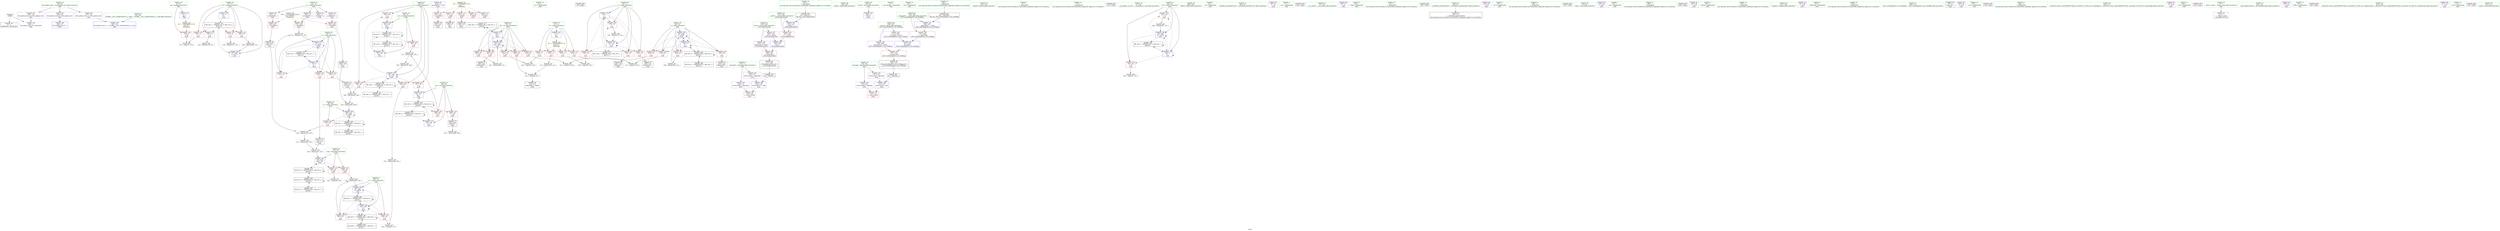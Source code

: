 digraph "SVFG" {
	label="SVFG";

	Node0x564576025de0 [shape=record,color=grey,label="{NodeID: 0\nNullPtr}"];
	Node0x564576025de0 -> Node0x56457604d5b0[style=solid];
	Node0x564576025de0 -> Node0x564576053a60[style=solid];
	Node0x564576050660 [shape=record,color=grey,label="{NodeID: 263\n137 = cmp(135, 136, )\n}"];
	Node0x5645760545f0 [shape=record,color=blue,label="{NodeID: 180\n88\<--210\nx\<--add34\nmain\n}"];
	Node0x5645760545f0 -> Node0x5645760526f0[style=dashed];
	Node0x5645760545f0 -> Node0x5645760545f0[style=dashed];
	Node0x5645760545f0 -> Node0x56457606c320[style=dashed];
	Node0x56457604b780 [shape=record,color=purple,label="{NodeID: 97\n274\<--35\narrayidx63\<--.str.8\nmain\n}"];
	Node0x56457604b780 -> Node0x564576053250[style=solid];
	Node0x564576026500 [shape=record,color=green,label="{NodeID: 14\n33\<--1\n.str.7\<--dummyObj\nGlob }"];
	Node0x564576082b90 [shape=record,color=black,label="{NodeID: 360\n48 = PHI()\n}"];
	Node0x564576066020 [shape=record,color=black,label="{NodeID: 277\nMR_16V_2 = PHI(MR_16V_4, MR_16V_1, )\npts\{79 \}\n}"];
	Node0x564576066020 -> Node0x5645760541e0[style=dashed];
	Node0x56457604f1b0 [shape=record,color=blue,label="{NodeID: 194\n324\<--325\n_M_n\<--\n_ZSt12setprecisioni\n}"];
	Node0x56457604f1b0 -> Node0x564576053590[style=dashed];
	Node0x56457604c370 [shape=record,color=red,label="{NodeID: 111\n182\<--11\n\<--n\nmain\n}"];
	Node0x56457604c370 -> Node0x564576050de0[style=solid];
	Node0x56457604a520 [shape=record,color=green,label="{NodeID: 28\n13\<--14\na\<--a_field_insensitive\nGlob }"];
	Node0x56457604a520 -> Node0x56457604e580[style=solid];
	Node0x56457604a520 -> Node0x56457604e650[style=solid];
	Node0x56457604a520 -> Node0x56457604e720[style=solid];
	Node0x56457604a520 -> Node0x56457604e7f0[style=solid];
	Node0x564576051850 [shape=record,color=red,label="{NodeID: 125\n158\<--76\n\<--i\nmain\n}"];
	Node0x564576051850 -> Node0x564576050ae0[style=solid];
	Node0x56457604b1d0 [shape=record,color=green,label="{NodeID: 42\n80\<--81\nmi\<--mi_field_insensitive\nmain\n}"];
	Node0x56457604b1d0 -> Node0x564576051fa0[style=solid];
	Node0x56457604b1d0 -> Node0x5645760542b0[style=solid];
	Node0x56457604b1d0 -> Node0x564576054ad0[style=solid];
	Node0x5645760523b0 [shape=record,color=red,label="{NodeID: 139\n206\<--86\n\<--q\nmain\n}"];
	Node0x5645760523b0 -> Node0x564576059b60[style=solid];
	Node0x56457604ce70 [shape=record,color=green,label="{NodeID: 56\n144\<--145\nprintf\<--printf_field_insensitive\n}"];
	Node0x564576052f10 [shape=record,color=red,label="{NodeID: 153\n125\<--124\n\<--coerce.dive8\nmain\n}"];
	Node0x56457604daf0 [shape=record,color=black,label="{NodeID: 70\n168\<--167\nidxprom19\<--\nmain\n}"];
	Node0x564576059560 [shape=record,color=grey,label="{NodeID: 250\n148 = Binary(147, 141, )\n}"];
	Node0x564576053b60 [shape=record,color=blue,label="{NodeID: 167\n66\<--9\nretval\<--\nmain\n}"];
	Node0x56457604e650 [shape=record,color=purple,label="{NodeID: 84\n169\<--13\narrayidx20\<--a\nmain\n}"];
	Node0x56457604e650 -> Node0x564576052fe0[style=solid];
	Node0x564576044ed0 [shape=record,color=green,label="{NodeID: 1\n7\<--1\n__dso_handle\<--dummyObj\nGlob }"];
	Node0x5645760507e0 [shape=record,color=grey,label="{NodeID: 264\n272 = cmp(269, 271, )\n}"];
	Node0x5645760507e0 -> Node0x56457604e170[style=solid];
	Node0x5645760546c0 [shape=record,color=blue,label="{NodeID: 181\n90\<--186\ny\<--\nmain\n}"];
	Node0x5645760546c0 -> Node0x5645760527c0[style=dashed];
	Node0x5645760546c0 -> Node0x564576052890[style=dashed];
	Node0x5645760546c0 -> Node0x5645760546c0[style=dashed];
	Node0x5645760546c0 -> Node0x564576054930[style=dashed];
	Node0x5645760546c0 -> Node0x564576069c20[style=dashed];
	Node0x5645760546c0 -> Node0x56457606c820[style=dashed];
	Node0x56457604b850 [shape=record,color=purple,label="{NodeID: 98\n346\<--36\nllvm.global_ctors_0\<--llvm.global_ctors\nGlob }"];
	Node0x56457604b850 -> Node0x564576053860[style=solid];
	Node0x564576049930 [shape=record,color=green,label="{NodeID: 15\n35\<--1\n.str.8\<--dummyObj\nGlob }"];
	Node0x564576082c90 [shape=record,color=black,label="{NodeID: 361\n107 = PHI(304, )\n}"];
	Node0x564576082c90 -> Node0x564576053c30[style=solid];
	Node0x564576066520 [shape=record,color=black,label="{NodeID: 278\nMR_18V_2 = PHI(MR_18V_3, MR_18V_1, )\npts\{81 \}\n}"];
	Node0x564576066520 -> Node0x5645760542b0[style=dashed];
	Node0x564576066520 -> Node0x564576066520[style=dashed];
	Node0x56457604c440 [shape=record,color=red,label="{NodeID: 112\n216\<--11\n\<--n\nmain\n}"];
	Node0x56457604c440 -> Node0x5645760504e0[style=solid];
	Node0x56457604a620 [shape=record,color=green,label="{NodeID: 29\n36\<--40\nllvm.global_ctors\<--llvm.global_ctors_field_insensitive\nGlob }"];
	Node0x56457604a620 -> Node0x56457604b850[style=solid];
	Node0x56457604a620 -> Node0x56457604b950[style=solid];
	Node0x56457604a620 -> Node0x56457604ba50[style=solid];
	Node0x564576051920 [shape=record,color=red,label="{NodeID: 126\n162\<--76\n\<--i\nmain\n}"];
	Node0x564576051920 -> Node0x56457604da20[style=solid];
	Node0x56457604b2a0 [shape=record,color=green,label="{NodeID: 43\n82\<--83\nma\<--ma_field_insensitive\nmain\n}"];
	Node0x56457604b2a0 -> Node0x564576052070[style=solid];
	Node0x56457604b2a0 -> Node0x564576052140[style=solid];
	Node0x56457604b2a0 -> Node0x564576054380[style=solid];
	Node0x56457604b2a0 -> Node0x564576054ba0[style=solid];
	Node0x564576052480 [shape=record,color=red,label="{NodeID: 140\n250\<--86\n\<--q\nmain\n}"];
	Node0x564576052480 -> Node0x564576059860[style=solid];
	Node0x56457604cf70 [shape=record,color=green,label="{NodeID: 57\n151\<--152\nfprintf\<--fprintf_field_insensitive\n}"];
	Node0x564576052fe0 [shape=record,color=red,label="{NodeID: 154\n170\<--169\n\<--arrayidx20\nmain\n}"];
	Node0x564576052fe0 -> Node0x564576059260[style=solid];
	Node0x56457604dbc0 [shape=record,color=black,label="{NodeID: 71\n202\<--201\nidxprom30\<--\nmain\n}"];
	Node0x5645760596e0 [shape=record,color=grey,label="{NodeID: 251\n246 = Binary(245, 141, )\n}"];
	Node0x5645760596e0 -> Node0x564576054a00[style=solid];
	Node0x564576053c30 [shape=record,color=blue,label="{NodeID: 168\n111\<--107\ncoerce.dive\<--call2\nmain\n}"];
	Node0x564576053c30 -> Node0x564576052e40[style=dashed];
	Node0x56457604e720 [shape=record,color=purple,label="{NodeID: 85\n203\<--13\narrayidx31\<--a\nmain\n}"];
	Node0x56457604e720 -> Node0x5645760530b0[style=solid];
	Node0x564576026820 [shape=record,color=green,label="{NodeID: 2\n9\<--1\n\<--dummyObj\nCan only get source location for instruction, argument, global var or function.}"];
	Node0x564576050960 [shape=record,color=grey,label="{NodeID: 265\n221 = cmp(219, 220, )\n}"];
	Node0x564576054790 [shape=record,color=blue,label="{NodeID: 182\n92\<--9\nj\<--\nmain\n}"];
	Node0x564576054790 -> Node0x564576052960[style=dashed];
	Node0x564576054790 -> Node0x564576052a30[style=dashed];
	Node0x564576054790 -> Node0x564576052b00[style=dashed];
	Node0x564576054790 -> Node0x564576052bd0[style=dashed];
	Node0x564576054790 -> Node0x564576054790[style=dashed];
	Node0x564576054790 -> Node0x564576054a00[style=dashed];
	Node0x564576054790 -> Node0x56457606cd20[style=dashed];
	Node0x56457604b950 [shape=record,color=purple,label="{NodeID: 99\n347\<--36\nllvm.global_ctors_1\<--llvm.global_ctors\nGlob }"];
	Node0x56457604b950 -> Node0x564576053960[style=solid];
	Node0x5645760499c0 [shape=record,color=green,label="{NodeID: 16\n37\<--1\n\<--dummyObj\nCan only get source location for instruction, argument, global var or function.}"];
	Node0x564576082e80 [shape=record,color=black,label="{NodeID: 362\n115 = PHI()\n}"];
	Node0x564576066a20 [shape=record,color=black,label="{NodeID: 279\nMR_20V_2 = PHI(MR_20V_3, MR_20V_1, )\npts\{83 \}\n}"];
	Node0x564576066a20 -> Node0x564576054380[style=dashed];
	Node0x564576066a20 -> Node0x564576066a20[style=dashed];
	Node0x56457604c510 [shape=record,color=red,label="{NodeID: 113\n270\<--11\n\<--n\nmain\n}"];
	Node0x56457604c510 -> Node0x5645760590e0[style=solid];
	Node0x56457604a720 [shape=record,color=green,label="{NodeID: 30\n41\<--42\n__cxx_global_var_init\<--__cxx_global_var_init_field_insensitive\n}"];
	Node0x5645760519f0 [shape=record,color=red,label="{NodeID: 127\n167\<--76\n\<--i\nmain\n}"];
	Node0x5645760519f0 -> Node0x56457604daf0[style=solid];
	Node0x56457604b370 [shape=record,color=green,label="{NodeID: 44\n84\<--85\ntt\<--tt_field_insensitive\nmain\n}"];
	Node0x56457604b370 -> Node0x564576052210[style=solid];
	Node0x56457604b370 -> Node0x5645760522e0[style=solid];
	Node0x56457604b370 -> Node0x564576054450[style=solid];
	Node0x56457604b370 -> Node0x564576054c70[style=solid];
	Node0x564576052550 [shape=record,color=red,label="{NodeID: 141\n254\<--86\n\<--q\nmain\n}"];
	Node0x564576052550 -> Node0x564576054ad0[style=solid];
	Node0x56457604d070 [shape=record,color=green,label="{NodeID: 58\n286\<--287\nfflush\<--fflush_field_insensitive\n}"];
	Node0x5645760530b0 [shape=record,color=red,label="{NodeID: 155\n204\<--203\n\<--arrayidx31\nmain\n}"];
	Node0x5645760530b0 -> Node0x56457604dc90[style=solid];
	Node0x56457604dc90 [shape=record,color=black,label="{NodeID: 72\n205\<--204\nconv\<--\nmain\n}"];
	Node0x56457604dc90 -> Node0x5645760599e0[style=solid];
	Node0x564576059860 [shape=record,color=grey,label="{NodeID: 252\n251 = Binary(188, 250, )\n}"];
	Node0x564576059860 -> Node0x564576050c60[style=solid];
	Node0x564576053d00 [shape=record,color=blue,label="{NodeID: 169\n122\<--118\ncoerce.dive7\<--call6\nmain\n}"];
	Node0x564576053d00 -> Node0x564576052f10[style=dashed];
	Node0x56457604e7f0 [shape=record,color=purple,label="{NodeID: 86\n227\<--13\narrayidx40\<--a\nmain\n}"];
	Node0x56457604e7f0 -> Node0x564576053180[style=solid];
	Node0x56457602a240 [shape=record,color=green,label="{NodeID: 3\n15\<--1\n.str\<--dummyObj\nGlob }"];
	Node0x564576050ae0 [shape=record,color=grey,label="{NodeID: 266\n160 = cmp(158, 159, )\n}"];
	Node0x564576054860 [shape=record,color=blue,label="{NodeID: 183\n94\<--234\ntmp\<--div\nmain\n}"];
	Node0x564576054860 -> Node0x564576052ca0[style=dashed];
	Node0x564576054860 -> Node0x564576052d70[style=dashed];
	Node0x564576054860 -> Node0x564576064c20[style=dashed];
	Node0x56457604ba50 [shape=record,color=purple,label="{NodeID: 100\n348\<--36\nllvm.global_ctors_2\<--llvm.global_ctors\nGlob }"];
	Node0x56457604ba50 -> Node0x564576053a60[style=solid];
	Node0x564576049a50 [shape=record,color=green,label="{NodeID: 17\n108\<--1\n\<--dummyObj\nCan only get source location for instruction, argument, global var or function.|{<s0>5}}"];
	Node0x564576049a50:s0 -> Node0x5645760835c0[style=solid,color=red];
	Node0x564576082f50 [shape=record,color=black,label="{NodeID: 363\n118 = PHI(317, )\n}"];
	Node0x564576082f50 -> Node0x564576053d00[style=solid];
	Node0x564576066f20 [shape=record,color=black,label="{NodeID: 280\nMR_22V_2 = PHI(MR_22V_3, MR_22V_1, )\npts\{85 \}\n}"];
	Node0x564576066f20 -> Node0x564576054450[style=dashed];
	Node0x564576066f20 -> Node0x564576066f20[style=dashed];
	Node0x56457604c5e0 [shape=record,color=red,label="{NodeID: 114\n97\<--19\n\<--stdin\nmain\n}"];
	Node0x56457604c5e0 -> Node0x56457604d880[style=solid];
	Node0x56457604a820 [shape=record,color=green,label="{NodeID: 31\n45\<--46\n_ZNSt8ios_base4InitC1Ev\<--_ZNSt8ios_base4InitC1Ev_field_insensitive\n}"];
	Node0x564576051ac0 [shape=record,color=red,label="{NodeID: 128\n175\<--76\n\<--i\nmain\n}"];
	Node0x564576051ac0 -> Node0x56457605a160[style=solid];
	Node0x56457604b440 [shape=record,color=green,label="{NodeID: 45\n86\<--87\nq\<--q_field_insensitive\nmain\n}"];
	Node0x56457604b440 -> Node0x5645760523b0[style=solid];
	Node0x56457604b440 -> Node0x564576052480[style=solid];
	Node0x56457604b440 -> Node0x564576052550[style=solid];
	Node0x56457604b440 -> Node0x564576052620[style=solid];
	Node0x56457604b440 -> Node0x564576054520[style=solid];
	Node0x564576052620 [shape=record,color=red,label="{NodeID: 142\n257\<--86\n\<--q\nmain\n}"];
	Node0x564576052620 -> Node0x564576054ba0[style=solid];
	Node0x56457604d170 [shape=record,color=green,label="{NodeID: 59\n306\<--307\nretval\<--retval_field_insensitive\n_ZSt11setiosflagsSt13_Ios_Fmtflags\n}"];
	Node0x56457604d170 -> Node0x56457604be90[style=solid];
	Node0x56457604d170 -> Node0x56457604bf60[style=solid];
	Node0x564576053180 [shape=record,color=red,label="{NodeID: 156\n228\<--227\n\<--arrayidx40\nmain\n}"];
	Node0x564576053180 -> Node0x56457604df00[style=solid];
	Node0x56457604dd60 [shape=record,color=black,label="{NodeID: 73\n208\<--207\nconv32\<--\nmain\n}"];
	Node0x56457604dd60 -> Node0x564576059b60[style=solid];
	Node0x5645760599e0 [shape=record,color=grey,label="{NodeID: 253\n210 = Binary(205, 209, )\n}"];
	Node0x5645760599e0 -> Node0x5645760545f0[style=solid];
	Node0x564576053dd0 [shape=record,color=blue,label="{NodeID: 170\n72\<--9\nii\<--\nmain\n}"];
	Node0x564576053dd0 -> Node0x564576065120[style=dashed];
	Node0x56457604e8c0 [shape=record,color=purple,label="{NodeID: 87\n98\<--15\n\<--.str\nmain\n}"];
	Node0x56457602a2d0 [shape=record,color=green,label="{NodeID: 4\n17\<--1\n.str.1\<--dummyObj\nGlob }"];
	Node0x564576050c60 [shape=record,color=grey,label="{NodeID: 267\n252 = cmp(249, 251, )\n}"];
	Node0x564576054930 [shape=record,color=blue,label="{NodeID: 184\n90\<--241\ny\<--add46\nmain\n}"];
	Node0x564576054930 -> Node0x564576069c20[style=dashed];
	Node0x56457604bb50 [shape=record,color=purple,label="{NodeID: 101\n111\<--68\ncoerce.dive\<--agg.tmp\nmain\n}"];
	Node0x56457604bb50 -> Node0x564576053c30[style=solid];
	Node0x564576049b20 [shape=record,color=green,label="{NodeID: 18\n119\<--1\n\<--dummyObj\nCan only get source location for instruction, argument, global var or function.|{<s0>7}}"];
	Node0x564576049b20:s0 -> Node0x5645760833c0[style=solid,color=red];
	Node0x564576083080 [shape=record,color=black,label="{NodeID: 364\n126 = PHI()\n}"];
	Node0x564576067420 [shape=record,color=black,label="{NodeID: 281\nMR_24V_2 = PHI(MR_24V_3, MR_24V_1, )\npts\{87 \}\n}"];
	Node0x564576067420 -> Node0x56457606be20[style=dashed];
	Node0x564576051030 [shape=record,color=red,label="{NodeID: 115\n103\<--24\n\<--stdout\nmain\n}"];
	Node0x564576051030 -> Node0x56457604d950[style=solid];
	Node0x56457604a920 [shape=record,color=green,label="{NodeID: 32\n51\<--52\n__cxa_atexit\<--__cxa_atexit_field_insensitive\n}"];
	Node0x56457606be20 [shape=record,color=black,label="{NodeID: 295\nMR_24V_3 = PHI(MR_24V_4, MR_24V_2, )\npts\{87 \}\n}"];
	Node0x56457606be20 -> Node0x564576054520[style=dashed];
	Node0x56457606be20 -> Node0x564576067420[style=dashed];
	Node0x56457606be20 -> Node0x56457606be20[style=dashed];
	Node0x564576051b90 [shape=record,color=red,label="{NodeID: 129\n181\<--78\n\<--i22\nmain\n}"];
	Node0x564576051b90 -> Node0x564576050de0[style=solid];
	Node0x56457604b510 [shape=record,color=green,label="{NodeID: 46\n88\<--89\nx\<--x_field_insensitive\nmain\n}"];
	Node0x56457604b510 -> Node0x5645760526f0[style=solid];
	Node0x56457604b510 -> Node0x5645760545f0[style=solid];
	Node0x5645760526f0 [shape=record,color=red,label="{NodeID: 143\n224\<--88\n\<--x\nmain\n}"];
	Node0x5645760526f0 -> Node0x564576059fe0[style=solid];
	Node0x56457604d240 [shape=record,color=green,label="{NodeID: 60\n308\<--309\n__mask.addr\<--__mask.addr_field_insensitive\n_ZSt11setiosflagsSt13_Ios_Fmtflags\n}"];
	Node0x56457604d240 -> Node0x564576053320[style=solid];
	Node0x56457604d240 -> Node0x564576054ee0[style=solid];
	Node0x564576053250 [shape=record,color=red,label="{NodeID: 157\n275\<--274\n\<--arrayidx63\nmain\n}"];
	Node0x564576053250 -> Node0x56457604e240[style=solid];
	Node0x56457604de30 [shape=record,color=black,label="{NodeID: 74\n226\<--225\nidxprom39\<--\nmain\n}"];
	Node0x564576059b60 [shape=record,color=grey,label="{NodeID: 254\n209 = Binary(206, 208, )\n}"];
	Node0x564576059b60 -> Node0x5645760599e0[style=solid];
	Node0x564576053ea0 [shape=record,color=blue,label="{NodeID: 171\n74\<--9\ns\<--\nmain\n}"];
	Node0x564576053ea0 -> Node0x5645760515e0[style=dashed];
	Node0x564576053ea0 -> Node0x5645760516b0[style=dashed];
	Node0x564576053ea0 -> Node0x564576051780[style=dashed];
	Node0x564576053ea0 -> Node0x564576054040[style=dashed];
	Node0x564576053ea0 -> Node0x564576065620[style=dashed];
	Node0x56457604e990 [shape=record,color=purple,label="{NodeID: 88\n99\<--17\n\<--.str.1\nmain\n}"];
	Node0x56457602a360 [shape=record,color=green,label="{NodeID: 5\n19\<--1\nstdin\<--dummyObj\nGlob }"];
	Node0x564576050de0 [shape=record,color=grey,label="{NodeID: 268\n183 = cmp(181, 182, )\n}"];
	Node0x564576054a00 [shape=record,color=blue,label="{NodeID: 185\n92\<--246\nj\<--inc49\nmain\n}"];
	Node0x564576054a00 -> Node0x564576052960[style=dashed];
	Node0x564576054a00 -> Node0x564576052a30[style=dashed];
	Node0x564576054a00 -> Node0x564576052b00[style=dashed];
	Node0x564576054a00 -> Node0x564576052bd0[style=dashed];
	Node0x564576054a00 -> Node0x564576054790[style=dashed];
	Node0x564576054a00 -> Node0x564576054a00[style=dashed];
	Node0x564576054a00 -> Node0x56457606cd20[style=dashed];
	Node0x56457604bc20 [shape=record,color=purple,label="{NodeID: 102\n113\<--68\ncoerce.dive3\<--agg.tmp\nmain\n}"];
	Node0x56457604bc20 -> Node0x564576052e40[style=solid];
	Node0x564576049c20 [shape=record,color=green,label="{NodeID: 19\n141\<--1\n\<--dummyObj\nCan only get source location for instruction, argument, global var or function.}"];
	Node0x564576083150 [shape=record,color=black,label="{NodeID: 365\n166 = PHI()\n}"];
	Node0x564576067920 [shape=record,color=black,label="{NodeID: 282\nMR_26V_2 = PHI(MR_26V_3, MR_26V_1, )\npts\{89 \}\n}"];
	Node0x564576067920 -> Node0x56457606c320[style=dashed];
	Node0x564576051100 [shape=record,color=red,label="{NodeID: 116\n284\<--24\n\<--stdout\nmain\n}"];
	Node0x56457604aa20 [shape=record,color=green,label="{NodeID: 33\n50\<--56\n_ZNSt8ios_base4InitD1Ev\<--_ZNSt8ios_base4InitD1Ev_field_insensitive\n}"];
	Node0x56457604aa20 -> Node0x56457604d780[style=solid];
	Node0x56457606c320 [shape=record,color=black,label="{NodeID: 296\nMR_26V_3 = PHI(MR_26V_4, MR_26V_2, )\npts\{89 \}\n}"];
	Node0x56457606c320 -> Node0x5645760545f0[style=dashed];
	Node0x56457606c320 -> Node0x564576067920[style=dashed];
	Node0x56457606c320 -> Node0x56457606c320[style=dashed];
	Node0x564576051c60 [shape=record,color=red,label="{NodeID: 130\n201\<--78\n\<--i22\nmain\n}"];
	Node0x564576051c60 -> Node0x56457604dbc0[style=solid];
	Node0x56457604b5e0 [shape=record,color=green,label="{NodeID: 47\n90\<--91\ny\<--y_field_insensitive\nmain\n}"];
	Node0x56457604b5e0 -> Node0x5645760527c0[style=solid];
	Node0x56457604b5e0 -> Node0x564576052890[style=solid];
	Node0x56457604b5e0 -> Node0x5645760546c0[style=solid];
	Node0x56457604b5e0 -> Node0x564576054930[style=solid];
	Node0x5645760527c0 [shape=record,color=red,label="{NodeID: 144\n240\<--90\n\<--y\nmain\n}"];
	Node0x5645760527c0 -> Node0x5645760501e0[style=solid];
	Node0x56457604d310 [shape=record,color=green,label="{NodeID: 61\n319\<--320\nretval\<--retval_field_insensitive\n_ZSt12setprecisioni\n}"];
	Node0x56457604d310 -> Node0x56457604c030[style=solid];
	Node0x56457604d310 -> Node0x56457604c100[style=solid];
	Node0x564576053320 [shape=record,color=red,label="{NodeID: 158\n312\<--308\n\<--__mask.addr\n_ZSt11setiosflagsSt13_Ios_Fmtflags\n}"];
	Node0x564576053320 -> Node0x56457604f010[style=solid];
	Node0x56457604df00 [shape=record,color=black,label="{NodeID: 75\n229\<--228\nconv41\<--\nmain\n}"];
	Node0x56457604df00 -> Node0x564576059fe0[style=solid];
	Node0x564576059ce0 [shape=record,color=grey,label="{NodeID: 255\n234 = Binary(231, 233, )\n}"];
	Node0x564576059ce0 -> Node0x564576054860[style=solid];
	Node0x564576053f70 [shape=record,color=blue,label="{NodeID: 172\n76\<--9\ni\<--\nmain\n}"];
	Node0x564576053f70 -> Node0x564576051850[style=dashed];
	Node0x564576053f70 -> Node0x564576051920[style=dashed];
	Node0x564576053f70 -> Node0x5645760519f0[style=dashed];
	Node0x564576053f70 -> Node0x564576051ac0[style=dashed];
	Node0x564576053f70 -> Node0x564576054110[style=dashed];
	Node0x564576053f70 -> Node0x564576065b20[style=dashed];
	Node0x56457604ea60 [shape=record,color=purple,label="{NodeID: 89\n104\<--20\n\<--.str.2\nmain\n}"];
	Node0x56457602ac00 [shape=record,color=green,label="{NodeID: 6\n20\<--1\n.str.2\<--dummyObj\nGlob }"];
	Node0x564576050f60 [shape=record,color=grey,label="{NodeID: 269\n192 = cmp(191, 193, )\n}"];
	Node0x564576054ad0 [shape=record,color=blue,label="{NodeID: 186\n80\<--254\nmi\<--\nmain\n}"];
	Node0x564576054ad0 -> Node0x56457606e120[style=dashed];
	Node0x56457604bcf0 [shape=record,color=purple,label="{NodeID: 103\n122\<--70\ncoerce.dive7\<--agg.tmp5\nmain\n}"];
	Node0x56457604bcf0 -> Node0x564576053d00[style=solid];
	Node0x564576049d20 [shape=record,color=green,label="{NodeID: 20\n186\<--1\n\<--dummyObj\nCan only get source location for instruction, argument, global var or function.}"];
	Node0x564576083220 [shape=record,color=black,label="{NodeID: 366\n278 = PHI()\n}"];
	Node0x564576067e20 [shape=record,color=black,label="{NodeID: 283\nMR_28V_2 = PHI(MR_28V_3, MR_28V_1, )\npts\{91 \}\n}"];
	Node0x564576067e20 -> Node0x56457606c820[style=dashed];
	Node0x5645760511d0 [shape=record,color=red,label="{NodeID: 117\n146\<--30\n\<--stderr\nmain\n}"];
	Node0x56457604ab20 [shape=record,color=green,label="{NodeID: 34\n63\<--64\nmain\<--main_field_insensitive\n}"];
	Node0x56457606c820 [shape=record,color=black,label="{NodeID: 297\nMR_28V_3 = PHI(MR_28V_4, MR_28V_2, )\npts\{91 \}\n}"];
	Node0x56457606c820 -> Node0x5645760546c0[style=dashed];
	Node0x56457606c820 -> Node0x564576067e20[style=dashed];
	Node0x56457606c820 -> Node0x56457606c820[style=dashed];
	Node0x564576051d30 [shape=record,color=red,label="{NodeID: 131\n219\<--78\n\<--i22\nmain\n}"];
	Node0x564576051d30 -> Node0x564576050960[style=solid];
	Node0x56457604c6d0 [shape=record,color=green,label="{NodeID: 48\n92\<--93\nj\<--j_field_insensitive\nmain\n}"];
	Node0x56457604c6d0 -> Node0x564576052960[style=solid];
	Node0x56457604c6d0 -> Node0x564576052a30[style=solid];
	Node0x56457604c6d0 -> Node0x564576052b00[style=solid];
	Node0x56457604c6d0 -> Node0x564576052bd0[style=solid];
	Node0x56457604c6d0 -> Node0x564576054790[style=solid];
	Node0x56457604c6d0 -> Node0x564576054a00[style=solid];
	Node0x564576052890 [shape=record,color=red,label="{NodeID: 145\n249\<--90\n\<--y\nmain\n}"];
	Node0x564576052890 -> Node0x564576050c60[style=solid];
	Node0x56457604d3e0 [shape=record,color=green,label="{NodeID: 62\n321\<--322\n__n.addr\<--__n.addr_field_insensitive\n_ZSt12setprecisioni\n}"];
	Node0x56457604d3e0 -> Node0x5645760534c0[style=solid];
	Node0x56457604d3e0 -> Node0x56457604f0e0[style=solid];
	Node0x5645760533f0 [shape=record,color=red,label="{NodeID: 159\n315\<--314\n\<--coerce.dive\n_ZSt11setiosflagsSt13_Ios_Fmtflags\n}"];
	Node0x5645760533f0 -> Node0x56457604e310[style=solid];
	Node0x56457604dfd0 [shape=record,color=black,label="{NodeID: 76\n233\<--232\nconv43\<--\nmain\n}"];
	Node0x56457604dfd0 -> Node0x564576059ce0[style=solid];
	Node0x564576059e60 [shape=record,color=grey,label="{NodeID: 256\n231 = Binary(230, 188, )\n}"];
	Node0x564576059e60 -> Node0x564576059ce0[style=solid];
	Node0x564576054040 [shape=record,color=blue,label="{NodeID: 173\n74\<--172\ns\<--add21\nmain\n}"];
	Node0x564576054040 -> Node0x5645760515e0[style=dashed];
	Node0x564576054040 -> Node0x5645760516b0[style=dashed];
	Node0x564576054040 -> Node0x564576051780[style=dashed];
	Node0x564576054040 -> Node0x564576054040[style=dashed];
	Node0x564576054040 -> Node0x564576065620[style=dashed];
	Node0x56457604eb30 [shape=record,color=purple,label="{NodeID: 90\n105\<--22\n\<--.str.3\nmain\n}"];
	Node0x56457602ac90 [shape=record,color=green,label="{NodeID: 7\n22\<--1\n.str.3\<--dummyObj\nGlob }"];
	Node0x56457605c370 [shape=record,color=grey,label="{NodeID: 270\n237 = cmp(236, 186, )\n}"];
	Node0x564576054ba0 [shape=record,color=blue,label="{NodeID: 187\n82\<--257\nma\<--\nmain\n}"];
	Node0x564576054ba0 -> Node0x56457606e620[style=dashed];
	Node0x56457604bdc0 [shape=record,color=purple,label="{NodeID: 104\n124\<--70\ncoerce.dive8\<--agg.tmp5\nmain\n}"];
	Node0x56457604bdc0 -> Node0x564576052f10[style=solid];
	Node0x564576049e20 [shape=record,color=green,label="{NodeID: 21\n188\<--1\n\<--dummyObj\nCan only get source location for instruction, argument, global var or function.}"];
	Node0x5645760832f0 [shape=record,color=black,label="{NodeID: 367\n285 = PHI()\n}"];
	Node0x564576068320 [shape=record,color=black,label="{NodeID: 284\nMR_30V_2 = PHI(MR_30V_3, MR_30V_1, )\npts\{93 \}\n}"];
	Node0x564576068320 -> Node0x56457606cd20[style=dashed];
	Node0x5645760512a0 [shape=record,color=red,label="{NodeID: 118\n135\<--72\n\<--ii\nmain\n}"];
	Node0x5645760512a0 -> Node0x564576050660[style=solid];
	Node0x56457604ac20 [shape=record,color=green,label="{NodeID: 35\n66\<--67\nretval\<--retval_field_insensitive\nmain\n}"];
	Node0x56457604ac20 -> Node0x564576053b60[style=solid];
	Node0x56457606cd20 [shape=record,color=black,label="{NodeID: 298\nMR_30V_3 = PHI(MR_30V_4, MR_30V_2, )\npts\{93 \}\n}"];
	Node0x56457606cd20 -> Node0x564576054790[style=dashed];
	Node0x56457606cd20 -> Node0x564576068320[style=dashed];
	Node0x56457606cd20 -> Node0x56457606cd20[style=dashed];
	Node0x564576051e00 [shape=record,color=red,label="{NodeID: 132\n269\<--78\n\<--i22\nmain\n}"];
	Node0x564576051e00 -> Node0x5645760507e0[style=solid];
	Node0x56457604c7a0 [shape=record,color=green,label="{NodeID: 49\n94\<--95\ntmp\<--tmp_field_insensitive\nmain\n}"];
	Node0x56457604c7a0 -> Node0x564576052ca0[style=solid];
	Node0x56457604c7a0 -> Node0x564576052d70[style=solid];
	Node0x56457604c7a0 -> Node0x564576054860[style=solid];
	Node0x564576071520 [shape=record,color=yellow,style=double,label="{NodeID: 312\n2V_1 = ENCHI(MR_2V_0)\npts\{1 \}\nFun[main]}"];
	Node0x564576071520 -> Node0x56457604c5e0[style=dashed];
	Node0x564576071520 -> Node0x564576051030[style=dashed];
	Node0x564576071520 -> Node0x564576051100[style=dashed];
	Node0x564576071520 -> Node0x5645760511d0[style=dashed];
	Node0x564576071520 -> Node0x564576053250[style=dashed];
	Node0x564576052960 [shape=record,color=red,label="{NodeID: 146\n215\<--92\n\<--j\nmain\n}"];
	Node0x564576052960 -> Node0x5645760504e0[style=solid];
	Node0x56457604d4b0 [shape=record,color=green,label="{NodeID: 63\n38\<--342\n_GLOBAL__sub_I_ZhukovDmitry_0_1.cpp\<--_GLOBAL__sub_I_ZhukovDmitry_0_1.cpp_field_insensitive\n}"];
	Node0x56457604d4b0 -> Node0x564576053960[style=solid];
	Node0x564576058ae0 [shape=record,color=grey,label="{NodeID: 243\n197 = Binary(195, 196, )\n}"];
	Node0x564576058ae0 -> Node0x564576058c60[style=solid];
	Node0x5645760534c0 [shape=record,color=red,label="{NodeID: 160\n325\<--321\n\<--__n.addr\n_ZSt12setprecisioni\n}"];
	Node0x5645760534c0 -> Node0x56457604f1b0[style=solid];
	Node0x56457604e0a0 [shape=record,color=black,label="{NodeID: 77\n266\<--265\nconv58\<--\nmain\n}"];
	Node0x56457604e0a0 -> Node0x564576058f60[style=solid];
	Node0x564576059fe0 [shape=record,color=grey,label="{NodeID: 257\n230 = Binary(224, 229, )\n}"];
	Node0x564576059fe0 -> Node0x564576059e60[style=solid];
	Node0x564576054110 [shape=record,color=blue,label="{NodeID: 174\n76\<--176\ni\<--inc\nmain\n}"];
	Node0x564576054110 -> Node0x564576051850[style=dashed];
	Node0x564576054110 -> Node0x564576051920[style=dashed];
	Node0x564576054110 -> Node0x5645760519f0[style=dashed];
	Node0x564576054110 -> Node0x564576051ac0[style=dashed];
	Node0x564576054110 -> Node0x564576054110[style=dashed];
	Node0x564576054110 -> Node0x564576065b20[style=dashed];
	Node0x56457604ec00 [shape=record,color=purple,label="{NodeID: 91\n129\<--26\n\<--.str.4\nmain\n}"];
	Node0x56457602ad20 [shape=record,color=green,label="{NodeID: 8\n24\<--1\nstdout\<--dummyObj\nGlob }"];
	Node0x564576054c70 [shape=record,color=blue,label="{NodeID: 188\n84\<--262\ntt\<--inc56\nmain\n}"];
	Node0x564576054c70 -> Node0x564576052210[style=dashed];
	Node0x564576054c70 -> Node0x5645760522e0[style=dashed];
	Node0x564576054c70 -> Node0x564576054450[style=dashed];
	Node0x564576054c70 -> Node0x564576054c70[style=dashed];
	Node0x564576054c70 -> Node0x564576066f20[style=dashed];
	Node0x56457604be90 [shape=record,color=purple,label="{NodeID: 105\n311\<--306\n_M_mask\<--retval\n_ZSt11setiosflagsSt13_Ios_Fmtflags\n}"];
	Node0x56457604be90 -> Node0x56457604f010[style=solid];
	Node0x564576049f20 [shape=record,color=green,label="{NodeID: 22\n193\<--1\n\<--dummyObj\nCan only get source location for instruction, argument, global var or function.}"];
	Node0x5645760833c0 [shape=record,color=black,label="{NodeID: 368\n318 = PHI(119, )\n0th arg _ZSt12setprecisioni }"];
	Node0x5645760833c0 -> Node0x56457604f0e0[style=solid];
	Node0x564576068820 [shape=record,color=black,label="{NodeID: 285\nMR_32V_2 = PHI(MR_32V_3, MR_32V_1, )\npts\{95 \}\n}"];
	Node0x564576068820 -> Node0x56457606d220[style=dashed];
	Node0x564576051370 [shape=record,color=red,label="{NodeID: 119\n139\<--72\n\<--ii\nmain\n}"];
	Node0x564576051370 -> Node0x5645760593e0[style=solid];
	Node0x56457604acf0 [shape=record,color=green,label="{NodeID: 36\n68\<--69\nagg.tmp\<--agg.tmp_field_insensitive\nmain\n}"];
	Node0x56457604acf0 -> Node0x56457604bb50[style=solid];
	Node0x56457604acf0 -> Node0x56457604bc20[style=solid];
	Node0x56457606d220 [shape=record,color=black,label="{NodeID: 299\nMR_32V_3 = PHI(MR_32V_4, MR_32V_2, )\npts\{95 \}\n}"];
	Node0x56457606d220 -> Node0x564576064c20[style=dashed];
	Node0x56457606d220 -> Node0x564576068820[style=dashed];
	Node0x56457606d220 -> Node0x56457606d220[style=dashed];
	Node0x564576051ed0 [shape=record,color=red,label="{NodeID: 133\n280\<--78\n\<--i22\nmain\n}"];
	Node0x564576051ed0 -> Node0x564576050060[style=solid];
	Node0x56457604c870 [shape=record,color=green,label="{NodeID: 50\n101\<--102\nfreopen\<--freopen_field_insensitive\n}"];
	Node0x564576071630 [shape=record,color=yellow,style=double,label="{NodeID: 313\n4V_1 = ENCHI(MR_4V_0)\npts\{10 \}\nFun[main]}"];
	Node0x564576071630 -> Node0x56457604c1d0[style=dashed];
	Node0x564576052a30 [shape=record,color=red,label="{NodeID: 147\n220\<--92\n\<--j\nmain\n}"];
	Node0x564576052a30 -> Node0x564576050960[style=solid];
	Node0x56457604d5b0 [shape=record,color=black,label="{NodeID: 64\n2\<--3\ndummyVal\<--dummyVal\n}"];
	Node0x564576058c60 [shape=record,color=grey,label="{NodeID: 244\n198 = Binary(197, 199, )\n}"];
	Node0x564576058c60 -> Node0x564576054520[style=solid];
	Node0x564576053590 [shape=record,color=red,label="{NodeID: 161\n328\<--327\n\<--coerce.dive\n_ZSt12setprecisioni\n}"];
	Node0x564576053590 -> Node0x56457604e3e0[style=solid];
	Node0x56457604e170 [shape=record,color=black,label="{NodeID: 78\n273\<--272\nidxprom62\<--cmp61\nmain\n}"];
	Node0x56457605a160 [shape=record,color=grey,label="{NodeID: 258\n176 = Binary(175, 141, )\n}"];
	Node0x56457605a160 -> Node0x564576054110[style=solid];
	Node0x5645760541e0 [shape=record,color=blue,label="{NodeID: 175\n78\<--9\ni22\<--\nmain\n}"];
	Node0x5645760541e0 -> Node0x564576051b90[style=dashed];
	Node0x5645760541e0 -> Node0x564576051c60[style=dashed];
	Node0x5645760541e0 -> Node0x564576051d30[style=dashed];
	Node0x5645760541e0 -> Node0x564576051e00[style=dashed];
	Node0x5645760541e0 -> Node0x564576051ed0[style=dashed];
	Node0x5645760541e0 -> Node0x564576054d40[style=dashed];
	Node0x5645760541e0 -> Node0x564576066020[style=dashed];
	Node0x56457604ecd0 [shape=record,color=purple,label="{NodeID: 92\n153\<--26\n\<--.str.4\nmain\n}"];
	Node0x564576025f80 [shape=record,color=green,label="{NodeID: 9\n25\<--1\n_ZSt4cout\<--dummyObj\nGlob }"];
	Node0x564576054d40 [shape=record,color=blue,label="{NodeID: 189\n78\<--281\ni22\<--inc67\nmain\n}"];
	Node0x564576054d40 -> Node0x564576051b90[style=dashed];
	Node0x564576054d40 -> Node0x564576051c60[style=dashed];
	Node0x564576054d40 -> Node0x564576051d30[style=dashed];
	Node0x564576054d40 -> Node0x564576051e00[style=dashed];
	Node0x564576054d40 -> Node0x564576051ed0[style=dashed];
	Node0x564576054d40 -> Node0x564576054d40[style=dashed];
	Node0x564576054d40 -> Node0x564576066020[style=dashed];
	Node0x56457604bf60 [shape=record,color=purple,label="{NodeID: 106\n314\<--306\ncoerce.dive\<--retval\n_ZSt11setiosflagsSt13_Ios_Fmtflags\n}"];
	Node0x56457604bf60 -> Node0x5645760533f0[style=solid];
	Node0x56457604a020 [shape=record,color=green,label="{NodeID: 23\n199\<--1\n\<--dummyObj\nCan only get source location for instruction, argument, global var or function.}"];
	Node0x5645760835c0 [shape=record,color=black,label="{NodeID: 369\n305 = PHI(108, )\n0th arg _ZSt11setiosflagsSt13_Ios_Fmtflags }"];
	Node0x5645760835c0 -> Node0x564576054ee0[style=solid];
	Node0x564576051440 [shape=record,color=red,label="{NodeID: 120\n147\<--72\n\<--ii\nmain\n}"];
	Node0x564576051440 -> Node0x564576059560[style=solid];
	Node0x56457604adc0 [shape=record,color=green,label="{NodeID: 37\n70\<--71\nagg.tmp5\<--agg.tmp5_field_insensitive\nmain\n}"];
	Node0x56457604adc0 -> Node0x56457604bcf0[style=solid];
	Node0x56457604adc0 -> Node0x56457604bdc0[style=solid];
	Node0x564576051fa0 [shape=record,color=red,label="{NodeID: 134\n195\<--80\n\<--mi\nmain\n}"];
	Node0x564576051fa0 -> Node0x564576058ae0[style=solid];
	Node0x56457604c970 [shape=record,color=green,label="{NodeID: 51\n109\<--110\n_ZSt11setiosflagsSt13_Ios_Fmtflags\<--_ZSt11setiosflagsSt13_Ios_Fmtflags_field_insensitive\n}"];
	Node0x564576071710 [shape=record,color=yellow,style=double,label="{NodeID: 314\n6V_1 = ENCHI(MR_6V_0)\npts\{12 \}\nFun[main]}"];
	Node0x564576071710 -> Node0x56457604c2a0[style=dashed];
	Node0x564576071710 -> Node0x56457604c370[style=dashed];
	Node0x564576071710 -> Node0x56457604c440[style=dashed];
	Node0x564576071710 -> Node0x56457604c510[style=dashed];
	Node0x564576052b00 [shape=record,color=red,label="{NodeID: 148\n225\<--92\n\<--j\nmain\n}"];
	Node0x564576052b00 -> Node0x56457604de30[style=solid];
	Node0x56457604d6b0 [shape=record,color=black,label="{NodeID: 65\n65\<--9\nmain_ret\<--\nmain\n}"];
	Node0x564576072350 [shape=record,color=yellow,style=double,label="{NodeID: 328\n34V_1 = ENCHI(MR_34V_0)\npts\{140000 \}\nFun[main]}"];
	Node0x564576072350 -> Node0x564576052fe0[style=dashed];
	Node0x564576072350 -> Node0x5645760530b0[style=dashed];
	Node0x564576072350 -> Node0x564576053180[style=dashed];
	Node0x564576058de0 [shape=record,color=grey,label="{NodeID: 245\n262 = Binary(261, 141, )\n}"];
	Node0x564576058de0 -> Node0x564576054c70[style=solid];
	Node0x564576053660 [shape=record,color=blue,label="{NodeID: 162\n8\<--9\nqq\<--\nGlob }"];
	Node0x564576053660 -> Node0x564576071630[style=dashed];
	Node0x56457604e240 [shape=record,color=black,label="{NodeID: 79\n276\<--275\nconv64\<--\nmain\n}"];
	Node0x564576050060 [shape=record,color=grey,label="{NodeID: 259\n281 = Binary(280, 141, )\n}"];
	Node0x564576050060 -> Node0x564576054d40[style=solid];
	Node0x5645760542b0 [shape=record,color=blue,label="{NodeID: 176\n80\<--186\nmi\<--\nmain\n}"];
	Node0x5645760542b0 -> Node0x56457606e120[style=dashed];
	Node0x56457604eda0 [shape=record,color=purple,label="{NodeID: 93\n165\<--26\n\<--.str.4\nmain\n}"];
	Node0x564576026010 [shape=record,color=green,label="{NodeID: 10\n26\<--1\n.str.4\<--dummyObj\nGlob }"];
	Node0x564575d413c0 [shape=record,color=black,label="{NodeID: 356\n130 = PHI()\n}"];
	Node0x564576064c20 [shape=record,color=black,label="{NodeID: 273\nMR_32V_5 = PHI(MR_32V_6, MR_32V_4, )\npts\{95 \}\n}"];
	Node0x564576064c20 -> Node0x564576054860[style=dashed];
	Node0x564576064c20 -> Node0x564576064c20[style=dashed];
	Node0x564576064c20 -> Node0x56457606d220[style=dashed];
	Node0x564576054e10 [shape=record,color=blue,label="{NodeID: 190\n72\<--290\nii\<--inc71\nmain\n}"];
	Node0x564576054e10 -> Node0x564576065120[style=dashed];
	Node0x56457604c030 [shape=record,color=purple,label="{NodeID: 107\n324\<--319\n_M_n\<--retval\n_ZSt12setprecisioni\n}"];
	Node0x56457604c030 -> Node0x56457604f1b0[style=solid];
	Node0x56457604a120 [shape=record,color=green,label="{NodeID: 24\n268\<--1\n\<--dummyObj\nCan only get source location for instruction, argument, global var or function.}"];
	Node0x564576051510 [shape=record,color=red,label="{NodeID: 121\n289\<--72\n\<--ii\nmain\n}"];
	Node0x564576051510 -> Node0x564576050360[style=solid];
	Node0x56457604ae90 [shape=record,color=green,label="{NodeID: 38\n72\<--73\nii\<--ii_field_insensitive\nmain\n}"];
	Node0x56457604ae90 -> Node0x5645760512a0[style=solid];
	Node0x56457604ae90 -> Node0x564576051370[style=solid];
	Node0x56457604ae90 -> Node0x564576051440[style=solid];
	Node0x56457604ae90 -> Node0x564576051510[style=solid];
	Node0x56457604ae90 -> Node0x564576053dd0[style=solid];
	Node0x56457604ae90 -> Node0x564576054e10[style=solid];
	Node0x564576052070 [shape=record,color=red,label="{NodeID: 135\n196\<--82\n\<--ma\nmain\n}"];
	Node0x564576052070 -> Node0x564576058ae0[style=solid];
	Node0x56457604ca70 [shape=record,color=green,label="{NodeID: 52\n116\<--117\n_ZStlsIcSt11char_traitsIcEERSt13basic_ostreamIT_T0_ES6_St12_Setiosflags\<--_ZStlsIcSt11char_traitsIcEERSt13basic_ostreamIT_T0_ES6_St12_Setiosflags_field_insensitive\n}"];
	Node0x564576052bd0 [shape=record,color=red,label="{NodeID: 149\n245\<--92\n\<--j\nmain\n}"];
	Node0x564576052bd0 -> Node0x5645760596e0[style=solid];
	Node0x56457604d780 [shape=record,color=black,label="{NodeID: 66\n49\<--50\n\<--_ZNSt8ios_base4InitD1Ev\nCan only get source location for instruction, argument, global var or function.}"];
	Node0x564576058f60 [shape=record,color=grey,label="{NodeID: 246\n267 = Binary(266, 268, )\n}"];
	Node0x564576053760 [shape=record,color=blue,label="{NodeID: 163\n11\<--9\nn\<--\nGlob }"];
	Node0x564576053760 -> Node0x564576071710[style=dashed];
	Node0x56457604e310 [shape=record,color=black,label="{NodeID: 80\n304\<--315\n_ZSt11setiosflagsSt13_Ios_Fmtflags_ret\<--\n_ZSt11setiosflagsSt13_Ios_Fmtflags\n|{<s0>5}}"];
	Node0x56457604e310:s0 -> Node0x564576082c90[style=solid,color=blue];
	Node0x5645760501e0 [shape=record,color=grey,label="{NodeID: 260\n241 = Binary(240, 239, )\n}"];
	Node0x5645760501e0 -> Node0x564576054930[style=solid];
	Node0x564576054380 [shape=record,color=blue,label="{NodeID: 177\n82\<--188\nma\<--\nmain\n}"];
	Node0x564576054380 -> Node0x56457606e620[style=dashed];
	Node0x56457604ee70 [shape=record,color=purple,label="{NodeID: 94\n142\<--28\n\<--.str.5\nmain\n}"];
	Node0x5645760260e0 [shape=record,color=green,label="{NodeID: 11\n28\<--1\n.str.5\<--dummyObj\nGlob }"];
	Node0x564576081f90 [shape=record,color=black,label="{NodeID: 357\n143 = PHI()\n}"];
	Node0x564576065120 [shape=record,color=black,label="{NodeID: 274\nMR_10V_3 = PHI(MR_10V_4, MR_10V_2, )\npts\{73 \}\n}"];
	Node0x564576065120 -> Node0x5645760512a0[style=dashed];
	Node0x564576065120 -> Node0x564576051370[style=dashed];
	Node0x564576065120 -> Node0x564576051440[style=dashed];
	Node0x564576065120 -> Node0x564576051510[style=dashed];
	Node0x564576065120 -> Node0x564576054e10[style=dashed];
	Node0x564576054ee0 [shape=record,color=blue,label="{NodeID: 191\n308\<--305\n__mask.addr\<--__mask\n_ZSt11setiosflagsSt13_Ios_Fmtflags\n}"];
	Node0x564576054ee0 -> Node0x564576053320[style=dashed];
	Node0x56457604c100 [shape=record,color=purple,label="{NodeID: 108\n327\<--319\ncoerce.dive\<--retval\n_ZSt12setprecisioni\n}"];
	Node0x56457604c100 -> Node0x564576053590[style=solid];
	Node0x56457604a220 [shape=record,color=green,label="{NodeID: 25\n4\<--6\n_ZStL8__ioinit\<--_ZStL8__ioinit_field_insensitive\nGlob }"];
	Node0x56457604a220 -> Node0x56457604e4b0[style=solid];
	Node0x5645760515e0 [shape=record,color=red,label="{NodeID: 122\n171\<--74\n\<--s\nmain\n}"];
	Node0x5645760515e0 -> Node0x564576059260[style=solid];
	Node0x56457604af60 [shape=record,color=green,label="{NodeID: 39\n74\<--75\ns\<--s_field_insensitive\nmain\n}"];
	Node0x56457604af60 -> Node0x5645760515e0[style=solid];
	Node0x56457604af60 -> Node0x5645760516b0[style=solid];
	Node0x56457604af60 -> Node0x564576051780[style=solid];
	Node0x56457604af60 -> Node0x564576053ea0[style=solid];
	Node0x56457604af60 -> Node0x564576054040[style=solid];
	Node0x56457606e120 [shape=record,color=black,label="{NodeID: 302\nMR_18V_5 = PHI(MR_18V_7, MR_18V_4, )\npts\{81 \}\n}"];
	Node0x56457606e120 -> Node0x564576051fa0[style=dashed];
	Node0x56457606e120 -> Node0x5645760542b0[style=dashed];
	Node0x56457606e120 -> Node0x564576054ad0[style=dashed];
	Node0x56457606e120 -> Node0x564576066520[style=dashed];
	Node0x56457606e120 -> Node0x56457606e120[style=dashed];
	Node0x564576052140 [shape=record,color=red,label="{NodeID: 136\n265\<--82\n\<--ma\nmain\n}"];
	Node0x564576052140 -> Node0x56457604e0a0[style=solid];
	Node0x56457604cb70 [shape=record,color=green,label="{NodeID: 53\n120\<--121\n_ZSt12setprecisioni\<--_ZSt12setprecisioni_field_insensitive\n}"];
	Node0x564576052ca0 [shape=record,color=red,label="{NodeID: 150\n236\<--94\n\<--tmp\nmain\n}"];
	Node0x564576052ca0 -> Node0x56457605c370[style=solid];
	Node0x56457604d880 [shape=record,color=black,label="{NodeID: 67\n100\<--97\ncall\<--\nmain\n}"];
	Node0x5645760590e0 [shape=record,color=grey,label="{NodeID: 247\n271 = Binary(270, 141, )\n}"];
	Node0x5645760590e0 -> Node0x5645760507e0[style=solid];
	Node0x564576053860 [shape=record,color=blue,label="{NodeID: 164\n346\<--37\nllvm.global_ctors_0\<--\nGlob }"];
	Node0x56457604e3e0 [shape=record,color=black,label="{NodeID: 81\n317\<--328\n_ZSt12setprecisioni_ret\<--\n_ZSt12setprecisioni\n|{<s0>7}}"];
	Node0x56457604e3e0:s0 -> Node0x564576082f50[style=solid,color=blue];
	Node0x564576050360 [shape=record,color=grey,label="{NodeID: 261\n290 = Binary(289, 141, )\n}"];
	Node0x564576050360 -> Node0x564576054e10[style=solid];
	Node0x564576054450 [shape=record,color=blue,label="{NodeID: 178\n84\<--9\ntt\<--\nmain\n}"];
	Node0x564576054450 -> Node0x564576052210[style=dashed];
	Node0x564576054450 -> Node0x5645760522e0[style=dashed];
	Node0x564576054450 -> Node0x564576054450[style=dashed];
	Node0x564576054450 -> Node0x564576054c70[style=dashed];
	Node0x564576054450 -> Node0x564576066f20[style=dashed];
	Node0x56457604ef40 [shape=record,color=purple,label="{NodeID: 95\n149\<--31\n\<--.str.6\nmain\n}"];
	Node0x564576026360 [shape=record,color=green,label="{NodeID: 12\n30\<--1\nstderr\<--dummyObj\nGlob }"];
	Node0x564576082990 [shape=record,color=black,label="{NodeID: 358\n150 = PHI()\n}"];
	Node0x564576065620 [shape=record,color=black,label="{NodeID: 275\nMR_12V_2 = PHI(MR_12V_4, MR_12V_1, )\npts\{75 \}\n}"];
	Node0x564576065620 -> Node0x564576053ea0[style=dashed];
	Node0x56457604f010 [shape=record,color=blue,label="{NodeID: 192\n311\<--312\n_M_mask\<--\n_ZSt11setiosflagsSt13_Ios_Fmtflags\n}"];
	Node0x56457604f010 -> Node0x5645760533f0[style=dashed];
	Node0x56457604c1d0 [shape=record,color=red,label="{NodeID: 109\n136\<--8\n\<--qq\nmain\n}"];
	Node0x56457604c1d0 -> Node0x564576050660[style=solid];
	Node0x56457604a320 [shape=record,color=green,label="{NodeID: 26\n8\<--10\nqq\<--qq_field_insensitive\nGlob }"];
	Node0x56457604a320 -> Node0x56457604c1d0[style=solid];
	Node0x56457604a320 -> Node0x564576053660[style=solid];
	Node0x564576069c20 [shape=record,color=black,label="{NodeID: 289\nMR_28V_7 = PHI(MR_28V_9, MR_28V_6, )\npts\{91 \}\n}"];
	Node0x564576069c20 -> Node0x5645760527c0[style=dashed];
	Node0x564576069c20 -> Node0x564576052890[style=dashed];
	Node0x564576069c20 -> Node0x5645760546c0[style=dashed];
	Node0x564576069c20 -> Node0x564576054930[style=dashed];
	Node0x564576069c20 -> Node0x564576069c20[style=dashed];
	Node0x564576069c20 -> Node0x56457606c820[style=dashed];
	Node0x5645760516b0 [shape=record,color=red,label="{NodeID: 123\n207\<--74\n\<--s\nmain\n}"];
	Node0x5645760516b0 -> Node0x56457604dd60[style=solid];
	Node0x56457604b030 [shape=record,color=green,label="{NodeID: 40\n76\<--77\ni\<--i_field_insensitive\nmain\n}"];
	Node0x56457604b030 -> Node0x564576051850[style=solid];
	Node0x56457604b030 -> Node0x564576051920[style=solid];
	Node0x56457604b030 -> Node0x5645760519f0[style=solid];
	Node0x56457604b030 -> Node0x564576051ac0[style=solid];
	Node0x56457604b030 -> Node0x564576053f70[style=solid];
	Node0x56457604b030 -> Node0x564576054110[style=solid];
	Node0x56457606e620 [shape=record,color=black,label="{NodeID: 303\nMR_20V_5 = PHI(MR_20V_6, MR_20V_4, )\npts\{83 \}\n}"];
	Node0x56457606e620 -> Node0x564576052070[style=dashed];
	Node0x56457606e620 -> Node0x564576052140[style=dashed];
	Node0x56457606e620 -> Node0x564576054380[style=dashed];
	Node0x56457606e620 -> Node0x564576054ba0[style=dashed];
	Node0x56457606e620 -> Node0x564576066a20[style=dashed];
	Node0x56457606e620 -> Node0x56457606e620[style=dashed];
	Node0x564576052210 [shape=record,color=red,label="{NodeID: 137\n191\<--84\n\<--tt\nmain\n}"];
	Node0x564576052210 -> Node0x564576050f60[style=solid];
	Node0x56457604cc70 [shape=record,color=green,label="{NodeID: 54\n127\<--128\n_ZStlsIcSt11char_traitsIcEERSt13basic_ostreamIT_T0_ES6_St13_Setprecision\<--_ZStlsIcSt11char_traitsIcEERSt13basic_ostreamIT_T0_ES6_St13_Setprecision_field_insensitive\n}"];
	Node0x564576052d70 [shape=record,color=red,label="{NodeID: 151\n239\<--94\n\<--tmp\nmain\n}"];
	Node0x564576052d70 -> Node0x5645760501e0[style=solid];
	Node0x56457604d950 [shape=record,color=black,label="{NodeID: 68\n106\<--103\ncall1\<--\nmain\n}"];
	Node0x564576059260 [shape=record,color=grey,label="{NodeID: 248\n172 = Binary(171, 170, )\n}"];
	Node0x564576059260 -> Node0x564576054040[style=solid];
	Node0x564576053960 [shape=record,color=blue,label="{NodeID: 165\n347\<--38\nllvm.global_ctors_1\<--_GLOBAL__sub_I_ZhukovDmitry_0_1.cpp\nGlob }"];
	Node0x56457604e4b0 [shape=record,color=purple,label="{NodeID: 82\n47\<--4\n\<--_ZStL8__ioinit\n__cxx_global_var_init\n}"];
	Node0x5645760504e0 [shape=record,color=grey,label="{NodeID: 262\n217 = cmp(215, 216, )\n}"];
	Node0x564576054520 [shape=record,color=blue,label="{NodeID: 179\n86\<--198\nq\<--mul\nmain\n}"];
	Node0x564576054520 -> Node0x5645760523b0[style=dashed];
	Node0x564576054520 -> Node0x564576052480[style=dashed];
	Node0x564576054520 -> Node0x564576052550[style=dashed];
	Node0x564576054520 -> Node0x564576052620[style=dashed];
	Node0x564576054520 -> Node0x564576054520[style=dashed];
	Node0x564576054520 -> Node0x56457606be20[style=dashed];
	Node0x56457604b6b0 [shape=record,color=purple,label="{NodeID: 96\n277\<--33\n\<--.str.7\nmain\n}"];
	Node0x564576026430 [shape=record,color=green,label="{NodeID: 13\n31\<--1\n.str.6\<--dummyObj\nGlob }"];
	Node0x564576082a90 [shape=record,color=black,label="{NodeID: 359\n154 = PHI()\n}"];
	Node0x564576065b20 [shape=record,color=black,label="{NodeID: 276\nMR_14V_2 = PHI(MR_14V_4, MR_14V_1, )\npts\{77 \}\n}"];
	Node0x564576065b20 -> Node0x564576053f70[style=dashed];
	Node0x56457604f0e0 [shape=record,color=blue,label="{NodeID: 193\n321\<--318\n__n.addr\<--__n\n_ZSt12setprecisioni\n}"];
	Node0x56457604f0e0 -> Node0x5645760534c0[style=dashed];
	Node0x56457604c2a0 [shape=record,color=red,label="{NodeID: 110\n159\<--11\n\<--n\nmain\n}"];
	Node0x56457604c2a0 -> Node0x564576050ae0[style=solid];
	Node0x56457604a420 [shape=record,color=green,label="{NodeID: 27\n11\<--12\nn\<--n_field_insensitive\nGlob }"];
	Node0x56457604a420 -> Node0x56457604c2a0[style=solid];
	Node0x56457604a420 -> Node0x56457604c370[style=solid];
	Node0x56457604a420 -> Node0x56457604c440[style=solid];
	Node0x56457604a420 -> Node0x56457604c510[style=solid];
	Node0x56457604a420 -> Node0x564576053760[style=solid];
	Node0x564576051780 [shape=record,color=red,label="{NodeID: 124\n232\<--74\n\<--s\nmain\n}"];
	Node0x564576051780 -> Node0x56457604dfd0[style=solid];
	Node0x56457604b100 [shape=record,color=green,label="{NodeID: 41\n78\<--79\ni22\<--i22_field_insensitive\nmain\n}"];
	Node0x56457604b100 -> Node0x564576051b90[style=solid];
	Node0x56457604b100 -> Node0x564576051c60[style=solid];
	Node0x56457604b100 -> Node0x564576051d30[style=solid];
	Node0x56457604b100 -> Node0x564576051e00[style=solid];
	Node0x56457604b100 -> Node0x564576051ed0[style=solid];
	Node0x56457604b100 -> Node0x5645760541e0[style=solid];
	Node0x56457604b100 -> Node0x564576054d40[style=solid];
	Node0x5645760522e0 [shape=record,color=red,label="{NodeID: 138\n261\<--84\n\<--tt\nmain\n}"];
	Node0x5645760522e0 -> Node0x564576058de0[style=solid];
	Node0x56457604cd70 [shape=record,color=green,label="{NodeID: 55\n131\<--132\nscanf\<--scanf_field_insensitive\n}"];
	Node0x564576052e40 [shape=record,color=red,label="{NodeID: 152\n114\<--113\n\<--coerce.dive3\nmain\n}"];
	Node0x56457604da20 [shape=record,color=black,label="{NodeID: 69\n163\<--162\nidxprom\<--\nmain\n}"];
	Node0x5645760593e0 [shape=record,color=grey,label="{NodeID: 249\n140 = Binary(139, 141, )\n}"];
	Node0x564576053a60 [shape=record,color=blue, style = dotted,label="{NodeID: 166\n348\<--3\nllvm.global_ctors_2\<--dummyVal\nGlob }"];
	Node0x56457604e580 [shape=record,color=purple,label="{NodeID: 83\n164\<--13\narrayidx\<--a\nmain\n}"];
}
